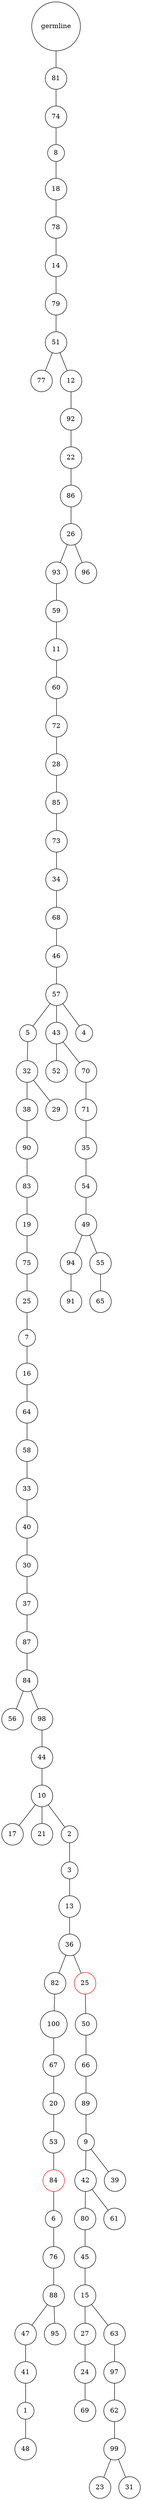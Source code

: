 graph {
	rankdir=UD;
	splines=line;
	node [shape=circle]
	"0x7efd2e8f1340" [label="germline"];
	"0x7efd2e8f1370" [label="81"];
	"0x7efd2e8f1340" -- "0x7efd2e8f1370" ;
	"0x7efd2e8f13a0" [label="74"];
	"0x7efd2e8f1370" -- "0x7efd2e8f13a0" ;
	"0x7efd2e8f13d0" [label="8"];
	"0x7efd2e8f13a0" -- "0x7efd2e8f13d0" ;
	"0x7efd2e8f1400" [label="18"];
	"0x7efd2e8f13d0" -- "0x7efd2e8f1400" ;
	"0x7efd2e8f1430" [label="78"];
	"0x7efd2e8f1400" -- "0x7efd2e8f1430" ;
	"0x7efd2e8f1460" [label="14"];
	"0x7efd2e8f1430" -- "0x7efd2e8f1460" ;
	"0x7efd2e8f1490" [label="79"];
	"0x7efd2e8f1460" -- "0x7efd2e8f1490" ;
	"0x7efd2e8f14c0" [label="51"];
	"0x7efd2e8f1490" -- "0x7efd2e8f14c0" ;
	"0x7efd2e8f14f0" [label="77"];
	"0x7efd2e8f14c0" -- "0x7efd2e8f14f0" ;
	"0x7efd2e8f1520" [label="12"];
	"0x7efd2e8f14c0" -- "0x7efd2e8f1520" ;
	"0x7efd2e8f1550" [label="92"];
	"0x7efd2e8f1520" -- "0x7efd2e8f1550" ;
	"0x7efd2e8f1580" [label="22"];
	"0x7efd2e8f1550" -- "0x7efd2e8f1580" ;
	"0x7efd2e8f15b0" [label="86"];
	"0x7efd2e8f1580" -- "0x7efd2e8f15b0" ;
	"0x7efd2e8f15e0" [label="26"];
	"0x7efd2e8f15b0" -- "0x7efd2e8f15e0" ;
	"0x7efd2e8f1610" [label="93"];
	"0x7efd2e8f15e0" -- "0x7efd2e8f1610" ;
	"0x7efd2e8f1640" [label="59"];
	"0x7efd2e8f1610" -- "0x7efd2e8f1640" ;
	"0x7efd2e8f1670" [label="11"];
	"0x7efd2e8f1640" -- "0x7efd2e8f1670" ;
	"0x7efd2e8f16a0" [label="60"];
	"0x7efd2e8f1670" -- "0x7efd2e8f16a0" ;
	"0x7efd2e8f16d0" [label="72"];
	"0x7efd2e8f16a0" -- "0x7efd2e8f16d0" ;
	"0x7efd2e8f1700" [label="28"];
	"0x7efd2e8f16d0" -- "0x7efd2e8f1700" ;
	"0x7efd2e8f1730" [label="85"];
	"0x7efd2e8f1700" -- "0x7efd2e8f1730" ;
	"0x7efd2e8f1760" [label="73"];
	"0x7efd2e8f1730" -- "0x7efd2e8f1760" ;
	"0x7efd2e8f1790" [label="34"];
	"0x7efd2e8f1760" -- "0x7efd2e8f1790" ;
	"0x7efd2e8f17c0" [label="68"];
	"0x7efd2e8f1790" -- "0x7efd2e8f17c0" ;
	"0x7efd2e8f17f0" [label="46"];
	"0x7efd2e8f17c0" -- "0x7efd2e8f17f0" ;
	"0x7efd2e8f1820" [label="57"];
	"0x7efd2e8f17f0" -- "0x7efd2e8f1820" ;
	"0x7efd2e8f1850" [label="5"];
	"0x7efd2e8f1820" -- "0x7efd2e8f1850" ;
	"0x7efd2e8f1880" [label="32"];
	"0x7efd2e8f1850" -- "0x7efd2e8f1880" ;
	"0x7efd2e8f18b0" [label="38"];
	"0x7efd2e8f1880" -- "0x7efd2e8f18b0" ;
	"0x7efd2e8f18e0" [label="90"];
	"0x7efd2e8f18b0" -- "0x7efd2e8f18e0" ;
	"0x7efd2e8f1910" [label="83"];
	"0x7efd2e8f18e0" -- "0x7efd2e8f1910" ;
	"0x7efd2e8f1940" [label="19"];
	"0x7efd2e8f1910" -- "0x7efd2e8f1940" ;
	"0x7efd2e8f1970" [label="75"];
	"0x7efd2e8f1940" -- "0x7efd2e8f1970" ;
	"0x7efd2e8f19a0" [label="25"];
	"0x7efd2e8f1970" -- "0x7efd2e8f19a0" ;
	"0x7efd2e8f19d0" [label="7"];
	"0x7efd2e8f19a0" -- "0x7efd2e8f19d0" ;
	"0x7efd2e8f1a00" [label="16"];
	"0x7efd2e8f19d0" -- "0x7efd2e8f1a00" ;
	"0x7efd2e8f1a30" [label="64"];
	"0x7efd2e8f1a00" -- "0x7efd2e8f1a30" ;
	"0x7efd2e8f1a60" [label="58"];
	"0x7efd2e8f1a30" -- "0x7efd2e8f1a60" ;
	"0x7efd2e8f1a90" [label="33"];
	"0x7efd2e8f1a60" -- "0x7efd2e8f1a90" ;
	"0x7efd2e8f1ac0" [label="40"];
	"0x7efd2e8f1a90" -- "0x7efd2e8f1ac0" ;
	"0x7efd2e8f1af0" [label="30"];
	"0x7efd2e8f1ac0" -- "0x7efd2e8f1af0" ;
	"0x7efd2e8f1b20" [label="37"];
	"0x7efd2e8f1af0" -- "0x7efd2e8f1b20" ;
	"0x7efd2e8f1b50" [label="87"];
	"0x7efd2e8f1b20" -- "0x7efd2e8f1b50" ;
	"0x7efd2e8f1b80" [label="84"];
	"0x7efd2e8f1b50" -- "0x7efd2e8f1b80" ;
	"0x7efd2e8f1bb0" [label="56"];
	"0x7efd2e8f1b80" -- "0x7efd2e8f1bb0" ;
	"0x7efd2e8f1be0" [label="98"];
	"0x7efd2e8f1b80" -- "0x7efd2e8f1be0" ;
	"0x7efd2e8f1c10" [label="44"];
	"0x7efd2e8f1be0" -- "0x7efd2e8f1c10" ;
	"0x7efd2e8f1c40" [label="10"];
	"0x7efd2e8f1c10" -- "0x7efd2e8f1c40" ;
	"0x7efd2e8f1c70" [label="17"];
	"0x7efd2e8f1c40" -- "0x7efd2e8f1c70" ;
	"0x7efd2e8f1ca0" [label="21"];
	"0x7efd2e8f1c40" -- "0x7efd2e8f1ca0" ;
	"0x7efd2e8f1cd0" [label="2"];
	"0x7efd2e8f1c40" -- "0x7efd2e8f1cd0" ;
	"0x7efd2e8f1d00" [label="3"];
	"0x7efd2e8f1cd0" -- "0x7efd2e8f1d00" ;
	"0x7efd2e8f1d30" [label="13"];
	"0x7efd2e8f1d00" -- "0x7efd2e8f1d30" ;
	"0x7efd2e8f1d60" [label="36"];
	"0x7efd2e8f1d30" -- "0x7efd2e8f1d60" ;
	"0x7efd2e8f1d90" [label="82"];
	"0x7efd2e8f1d60" -- "0x7efd2e8f1d90" ;
	"0x7efd2e8f1dc0" [label="100"];
	"0x7efd2e8f1d90" -- "0x7efd2e8f1dc0" ;
	"0x7efd2e8f1df0" [label="67"];
	"0x7efd2e8f1dc0" -- "0x7efd2e8f1df0" ;
	"0x7efd2e8f1e20" [label="20"];
	"0x7efd2e8f1df0" -- "0x7efd2e8f1e20" ;
	"0x7efd2e8f1e50" [label="53"];
	"0x7efd2e8f1e20" -- "0x7efd2e8f1e50" ;
	"0x7efd2e8f1e80" [label="84",color="red"];
	"0x7efd2e8f1e50" -- "0x7efd2e8f1e80" ;
	"0x7efd2e8f1eb0" [label="6"];
	"0x7efd2e8f1e80" -- "0x7efd2e8f1eb0" ;
	"0x7efd2e8f1ee0" [label="76"];
	"0x7efd2e8f1eb0" -- "0x7efd2e8f1ee0" ;
	"0x7efd2e8f1f10" [label="88"];
	"0x7efd2e8f1ee0" -- "0x7efd2e8f1f10" ;
	"0x7efd2e8f1f40" [label="47"];
	"0x7efd2e8f1f10" -- "0x7efd2e8f1f40" ;
	"0x7efd2e8f1f70" [label="41"];
	"0x7efd2e8f1f40" -- "0x7efd2e8f1f70" ;
	"0x7efd2e8f1fa0" [label="1"];
	"0x7efd2e8f1f70" -- "0x7efd2e8f1fa0" ;
	"0x7efd2e8f1fd0" [label="48"];
	"0x7efd2e8f1fa0" -- "0x7efd2e8f1fd0" ;
	"0x7efd2e8f3040" [label="95"];
	"0x7efd2e8f1f10" -- "0x7efd2e8f3040" ;
	"0x7efd2e8f3070" [label="25",color="red"];
	"0x7efd2e8f1d60" -- "0x7efd2e8f3070" ;
	"0x7efd2e8f30a0" [label="50"];
	"0x7efd2e8f3070" -- "0x7efd2e8f30a0" ;
	"0x7efd2e8f30d0" [label="66"];
	"0x7efd2e8f30a0" -- "0x7efd2e8f30d0" ;
	"0x7efd2e8f3100" [label="89"];
	"0x7efd2e8f30d0" -- "0x7efd2e8f3100" ;
	"0x7efd2e8f3130" [label="9"];
	"0x7efd2e8f3100" -- "0x7efd2e8f3130" ;
	"0x7efd2e8f3160" [label="42"];
	"0x7efd2e8f3130" -- "0x7efd2e8f3160" ;
	"0x7efd2e8f3190" [label="80"];
	"0x7efd2e8f3160" -- "0x7efd2e8f3190" ;
	"0x7efd2e8f31c0" [label="45"];
	"0x7efd2e8f3190" -- "0x7efd2e8f31c0" ;
	"0x7efd2e8f31f0" [label="15"];
	"0x7efd2e8f31c0" -- "0x7efd2e8f31f0" ;
	"0x7efd2e8f3220" [label="27"];
	"0x7efd2e8f31f0" -- "0x7efd2e8f3220" ;
	"0x7efd2e8f3250" [label="24"];
	"0x7efd2e8f3220" -- "0x7efd2e8f3250" ;
	"0x7efd2e8f3280" [label="69"];
	"0x7efd2e8f3250" -- "0x7efd2e8f3280" ;
	"0x7efd2e8f32b0" [label="63"];
	"0x7efd2e8f31f0" -- "0x7efd2e8f32b0" ;
	"0x7efd2e8f32e0" [label="97"];
	"0x7efd2e8f32b0" -- "0x7efd2e8f32e0" ;
	"0x7efd2e8f3310" [label="62"];
	"0x7efd2e8f32e0" -- "0x7efd2e8f3310" ;
	"0x7efd2e8f3340" [label="99"];
	"0x7efd2e8f3310" -- "0x7efd2e8f3340" ;
	"0x7efd2e8f3370" [label="23"];
	"0x7efd2e8f3340" -- "0x7efd2e8f3370" ;
	"0x7efd2e8f33a0" [label="31"];
	"0x7efd2e8f3340" -- "0x7efd2e8f33a0" ;
	"0x7efd2e8f33d0" [label="61"];
	"0x7efd2e8f3160" -- "0x7efd2e8f33d0" ;
	"0x7efd2e8f3400" [label="39"];
	"0x7efd2e8f3130" -- "0x7efd2e8f3400" ;
	"0x7efd2e8f3430" [label="29"];
	"0x7efd2e8f1880" -- "0x7efd2e8f3430" ;
	"0x7efd2e8f3460" [label="43"];
	"0x7efd2e8f1820" -- "0x7efd2e8f3460" ;
	"0x7efd2e8f3490" [label="52"];
	"0x7efd2e8f3460" -- "0x7efd2e8f3490" ;
	"0x7efd2e8f34c0" [label="70"];
	"0x7efd2e8f3460" -- "0x7efd2e8f34c0" ;
	"0x7efd2e8f34f0" [label="71"];
	"0x7efd2e8f34c0" -- "0x7efd2e8f34f0" ;
	"0x7efd2e8f3520" [label="35"];
	"0x7efd2e8f34f0" -- "0x7efd2e8f3520" ;
	"0x7efd2e8f3550" [label="54"];
	"0x7efd2e8f3520" -- "0x7efd2e8f3550" ;
	"0x7efd2e8f3580" [label="49"];
	"0x7efd2e8f3550" -- "0x7efd2e8f3580" ;
	"0x7efd2e8f35b0" [label="94"];
	"0x7efd2e8f3580" -- "0x7efd2e8f35b0" ;
	"0x7efd2e8f35e0" [label="91"];
	"0x7efd2e8f35b0" -- "0x7efd2e8f35e0" ;
	"0x7efd2e8f3610" [label="55"];
	"0x7efd2e8f3580" -- "0x7efd2e8f3610" ;
	"0x7efd2e8f3640" [label="65"];
	"0x7efd2e8f3610" -- "0x7efd2e8f3640" ;
	"0x7efd2e8f3670" [label="4"];
	"0x7efd2e8f1820" -- "0x7efd2e8f3670" ;
	"0x7efd2e8f36a0" [label="96"];
	"0x7efd2e8f15e0" -- "0x7efd2e8f36a0" ;
}

